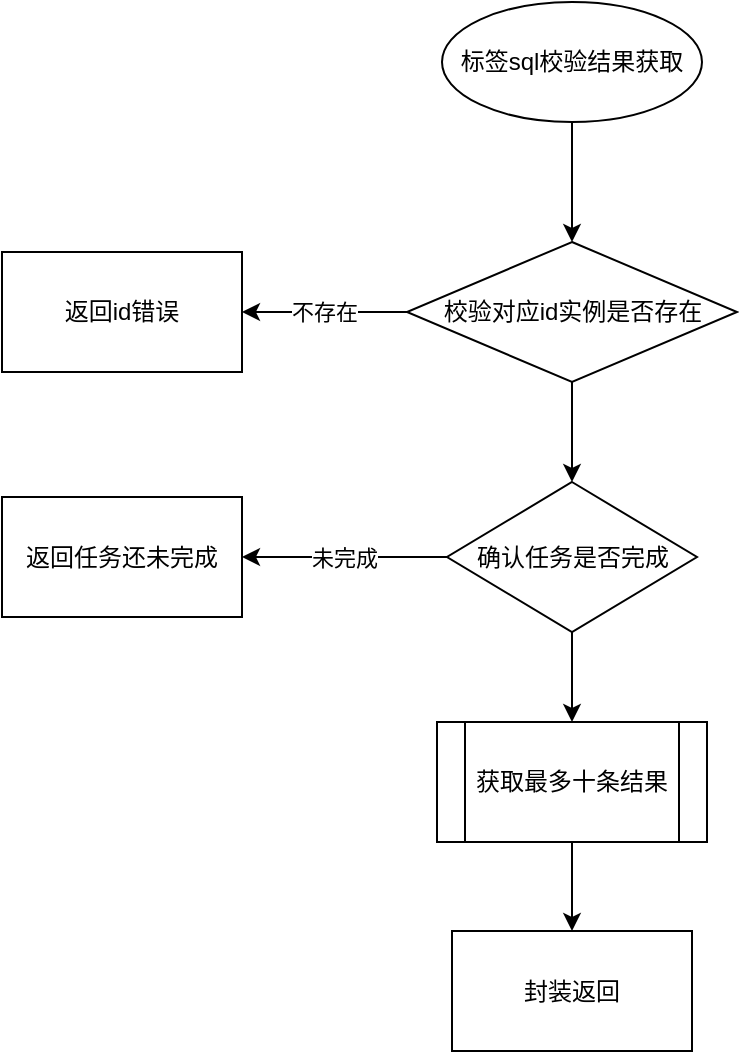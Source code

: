 <mxfile version="24.7.17">
  <diagram name="第 1 页" id="C1KnFERQBGGPyJ_VdRGr">
    <mxGraphModel dx="1026" dy="650" grid="1" gridSize="10" guides="1" tooltips="1" connect="1" arrows="1" fold="1" page="1" pageScale="1" pageWidth="827" pageHeight="1169" math="0" shadow="0">
      <root>
        <mxCell id="0" />
        <mxCell id="1" parent="0" />
        <mxCell id="d8UXTFsGi_f-RUGDa4nG-5" value="" style="edgeStyle=orthogonalEdgeStyle;rounded=0;orthogonalLoop=1;jettySize=auto;html=1;" edge="1" parent="1" source="d8UXTFsGi_f-RUGDa4nG-1" target="d8UXTFsGi_f-RUGDa4nG-4">
          <mxGeometry relative="1" as="geometry" />
        </mxCell>
        <mxCell id="d8UXTFsGi_f-RUGDa4nG-1" value="标签sql校验结果获取" style="ellipse;whiteSpace=wrap;html=1;" vertex="1" parent="1">
          <mxGeometry x="270" y="90" width="130" height="60" as="geometry" />
        </mxCell>
        <mxCell id="d8UXTFsGi_f-RUGDa4nG-7" value="不存在" style="edgeStyle=orthogonalEdgeStyle;rounded=0;orthogonalLoop=1;jettySize=auto;html=1;" edge="1" parent="1" source="d8UXTFsGi_f-RUGDa4nG-4" target="d8UXTFsGi_f-RUGDa4nG-6">
          <mxGeometry relative="1" as="geometry" />
        </mxCell>
        <mxCell id="d8UXTFsGi_f-RUGDa4nG-9" value="" style="edgeStyle=orthogonalEdgeStyle;rounded=0;orthogonalLoop=1;jettySize=auto;html=1;" edge="1" parent="1" source="d8UXTFsGi_f-RUGDa4nG-4" target="d8UXTFsGi_f-RUGDa4nG-8">
          <mxGeometry relative="1" as="geometry" />
        </mxCell>
        <mxCell id="d8UXTFsGi_f-RUGDa4nG-4" value="校验对应id实例是否存在" style="rhombus;whiteSpace=wrap;html=1;" vertex="1" parent="1">
          <mxGeometry x="252.5" y="210" width="165" height="70" as="geometry" />
        </mxCell>
        <mxCell id="d8UXTFsGi_f-RUGDa4nG-6" value="返回id错误" style="whiteSpace=wrap;html=1;" vertex="1" parent="1">
          <mxGeometry x="50" y="215" width="120" height="60" as="geometry" />
        </mxCell>
        <mxCell id="d8UXTFsGi_f-RUGDa4nG-11" value="未完成" style="edgeStyle=orthogonalEdgeStyle;rounded=0;orthogonalLoop=1;jettySize=auto;html=1;" edge="1" parent="1" source="d8UXTFsGi_f-RUGDa4nG-8" target="d8UXTFsGi_f-RUGDa4nG-10">
          <mxGeometry relative="1" as="geometry" />
        </mxCell>
        <mxCell id="d8UXTFsGi_f-RUGDa4nG-13" value="" style="edgeStyle=orthogonalEdgeStyle;rounded=0;orthogonalLoop=1;jettySize=auto;html=1;" edge="1" parent="1" source="d8UXTFsGi_f-RUGDa4nG-8" target="d8UXTFsGi_f-RUGDa4nG-12">
          <mxGeometry relative="1" as="geometry" />
        </mxCell>
        <mxCell id="d8UXTFsGi_f-RUGDa4nG-8" value="确认任务是否完成" style="rhombus;whiteSpace=wrap;html=1;" vertex="1" parent="1">
          <mxGeometry x="272.5" y="330" width="125" height="75" as="geometry" />
        </mxCell>
        <mxCell id="d8UXTFsGi_f-RUGDa4nG-10" value="返回任务还未完成" style="whiteSpace=wrap;html=1;" vertex="1" parent="1">
          <mxGeometry x="50" y="337.5" width="120" height="60" as="geometry" />
        </mxCell>
        <mxCell id="d8UXTFsGi_f-RUGDa4nG-15" value="" style="edgeStyle=orthogonalEdgeStyle;rounded=0;orthogonalLoop=1;jettySize=auto;html=1;" edge="1" parent="1" source="d8UXTFsGi_f-RUGDa4nG-12" target="d8UXTFsGi_f-RUGDa4nG-14">
          <mxGeometry relative="1" as="geometry" />
        </mxCell>
        <mxCell id="d8UXTFsGi_f-RUGDa4nG-12" value="获取最多十条结果" style="shape=process;whiteSpace=wrap;html=1;backgroundOutline=1;" vertex="1" parent="1">
          <mxGeometry x="267.5" y="450" width="135" height="60" as="geometry" />
        </mxCell>
        <mxCell id="d8UXTFsGi_f-RUGDa4nG-14" value="封装返回" style="whiteSpace=wrap;html=1;" vertex="1" parent="1">
          <mxGeometry x="275" y="554.5" width="120" height="60" as="geometry" />
        </mxCell>
      </root>
    </mxGraphModel>
  </diagram>
</mxfile>

